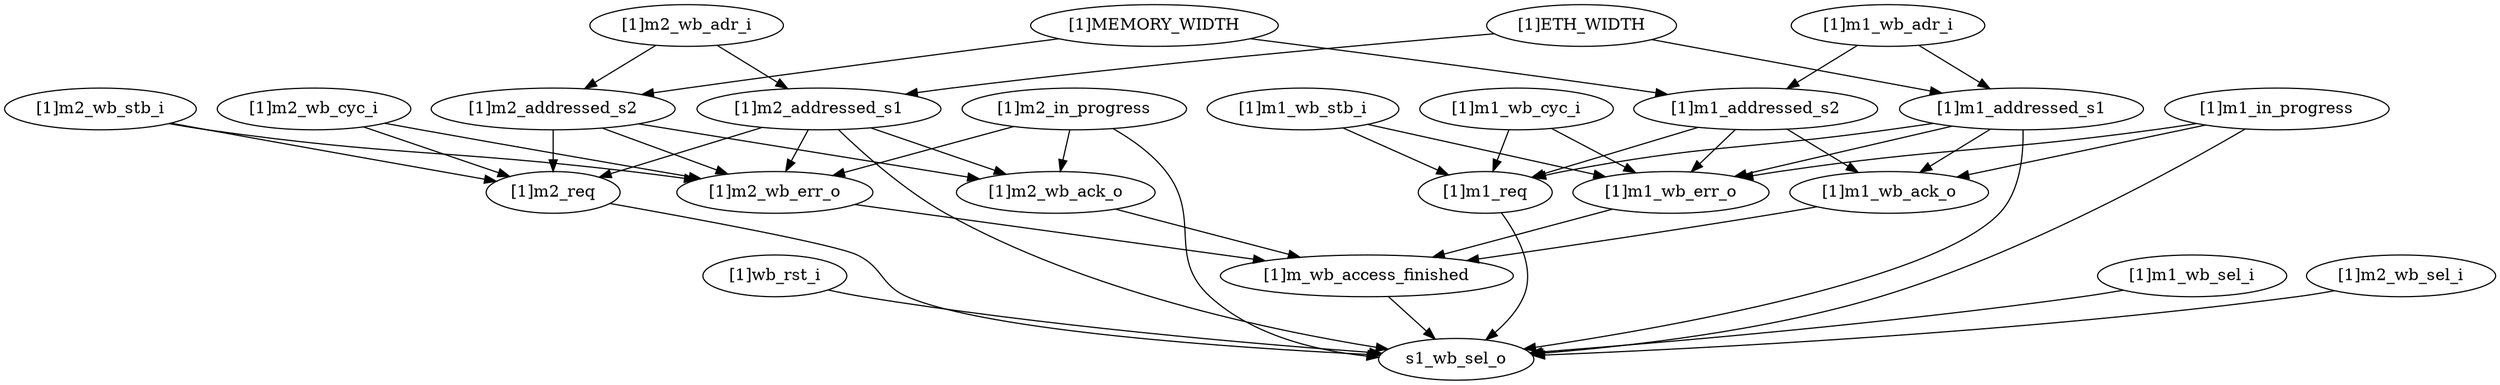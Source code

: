 strict digraph "" {
	"[1]wb_rst_i"	 [complexity=1,
		importance=0.0842612129327,
		rank=0.0842612129327];
	s1_wb_sel_o	 [complexity=0,
		importance=0.023745479283,
		rank=0.0];
	"[1]wb_rst_i" -> s1_wb_sel_o;
	"[1]m2_wb_cyc_i"	 [complexity=10,
		importance=0.0788799560131,
		rank=0.00788799560131];
	"[1]m2_req"	 [complexity=5,
		importance=0.0658551809292,
		rank=0.0131710361858];
	"[1]m2_wb_cyc_i" -> "[1]m2_req";
	"[1]m2_wb_err_o"	 [complexity=10,
		importance=0.137113707609,
		rank=0.0137113707609];
	"[1]m2_wb_cyc_i" -> "[1]m2_wb_err_o";
	"[1]m2_req" -> s1_wb_sel_o;
	"[1]m_wb_access_finished"	 [complexity=5,
		importance=0.107951164479,
		rank=0.0215902328958];
	"[1]m_wb_access_finished" -> s1_wb_sel_o;
	"[1]m1_wb_adr_i"	 [complexity=16,
		importance=0.0967890750338,
		rank=0.00604931718961];
	"[1]m1_addressed_s2"	 [complexity=15,
		importance=0.429250241846,
		rank=0.0286166827897];
	"[1]m1_wb_adr_i" -> "[1]m1_addressed_s2";
	"[1]m1_addressed_s1"	 [complexity=15,
		importance=0.566363949455,
		rank=0.0377575966303];
	"[1]m1_wb_adr_i" -> "[1]m1_addressed_s1";
	"[1]m2_in_progress"	 [complexity=11,
		importance=0.57004371074,
		rank=0.0518221555218];
	"[1]m2_in_progress" -> "[1]m2_wb_err_o";
	"[1]m2_in_progress" -> s1_wb_sel_o;
	"[1]m2_wb_ack_o"	 [complexity=10,
		importance=0.126223150949,
		rank=0.0126223150949];
	"[1]m2_in_progress" -> "[1]m2_wb_ack_o";
	"[1]m1_req"	 [complexity=5,
		importance=0.0658551809292,
		rank=0.0131710361858];
	"[1]m1_req" -> s1_wb_sel_o;
	"[1]m1_in_progress"	 [complexity=11,
		importance=0.57004371074,
		rank=0.0518221555218];
	"[1]m1_wb_err_o"	 [complexity=10,
		importance=0.137113707609,
		rank=0.0137113707609];
	"[1]m1_in_progress" -> "[1]m1_wb_err_o";
	"[1]m1_wb_ack_o"	 [complexity=10,
		importance=0.126223150949,
		rank=0.0126223150949];
	"[1]m1_in_progress" -> "[1]m1_wb_ack_o";
	"[1]m1_in_progress" -> s1_wb_sel_o;
	"[1]m2_wb_err_o" -> "[1]m_wb_access_finished";
	"[1]MEMORY_WIDTH"	 [complexity=16,
		importance=0.0967890750338,
		rank=0.00604931718961];
	"[1]m2_addressed_s2"	 [complexity=10,
		importance=0.0837642999499,
		rank=0.00837642999499];
	"[1]MEMORY_WIDTH" -> "[1]m2_addressed_s2";
	"[1]MEMORY_WIDTH" -> "[1]m1_addressed_s2";
	"[1]m1_wb_stb_i"	 [complexity=14,
		importance=0.287252190301,
		rank=0.0205180135929];
	"[1]m1_wb_stb_i" -> "[1]m1_req";
	"[1]m1_wb_stb_i" -> "[1]m1_wb_err_o";
	"[1]m2_wb_adr_i"	 [complexity=16,
		importance=0.0967890750338,
		rank=0.00604931718961];
	"[1]m2_wb_adr_i" -> "[1]m2_addressed_s2";
	"[1]m2_addressed_s1"	 [complexity=10,
		importance=0.0837642999499,
		rank=0.00837642999499];
	"[1]m2_wb_adr_i" -> "[1]m2_addressed_s1";
	"[1]m2_addressed_s2" -> "[1]m2_req";
	"[1]m2_addressed_s2" -> "[1]m2_wb_err_o";
	"[1]m2_addressed_s2" -> "[1]m2_wb_ack_o";
	"[1]m2_addressed_s1" -> "[1]m2_req";
	"[1]m2_addressed_s1" -> "[1]m2_wb_err_o";
	"[1]m2_addressed_s1" -> s1_wb_sel_o;
	"[1]m2_addressed_s1" -> "[1]m2_wb_ack_o";
	"[1]m1_wb_err_o" -> "[1]m_wb_access_finished";
	"[1]m1_wb_sel_i"	 [complexity=2,
		importance=0.0367702543668,
		rank=0.0183851271834];
	"[1]m1_wb_sel_i" -> s1_wb_sel_o;
	"[1]m1_wb_ack_o" -> "[1]m_wb_access_finished";
	"[1]m1_wb_cyc_i"	 [complexity=14,
		importance=0.287252190301,
		rank=0.0205180135929];
	"[1]m1_wb_cyc_i" -> "[1]m1_req";
	"[1]m1_wb_cyc_i" -> "[1]m1_wb_err_o";
	"[1]m2_wb_sel_i"	 [complexity=2,
		importance=0.0367702543668,
		rank=0.0183851271834];
	"[1]m2_wb_sel_i" -> s1_wb_sel_o;
	"[1]ETH_WIDTH"	 [complexity=16,
		importance=0.0967890750338,
		rank=0.00604931718961];
	"[1]ETH_WIDTH" -> "[1]m2_addressed_s1";
	"[1]ETH_WIDTH" -> "[1]m1_addressed_s1";
	"[1]m1_addressed_s2" -> "[1]m1_req";
	"[1]m1_addressed_s2" -> "[1]m1_wb_err_o";
	"[1]m1_addressed_s2" -> "[1]m1_wb_ack_o";
	"[1]m1_addressed_s1" -> "[1]m1_req";
	"[1]m1_addressed_s1" -> "[1]m1_wb_err_o";
	"[1]m1_addressed_s1" -> "[1]m1_wb_ack_o";
	"[1]m1_addressed_s1" -> s1_wb_sel_o;
	"[1]m2_wb_ack_o" -> "[1]m_wb_access_finished";
	"[1]m2_wb_stb_i"	 [complexity=10,
		importance=0.0788799560131,
		rank=0.00788799560131];
	"[1]m2_wb_stb_i" -> "[1]m2_req";
	"[1]m2_wb_stb_i" -> "[1]m2_wb_err_o";
}
